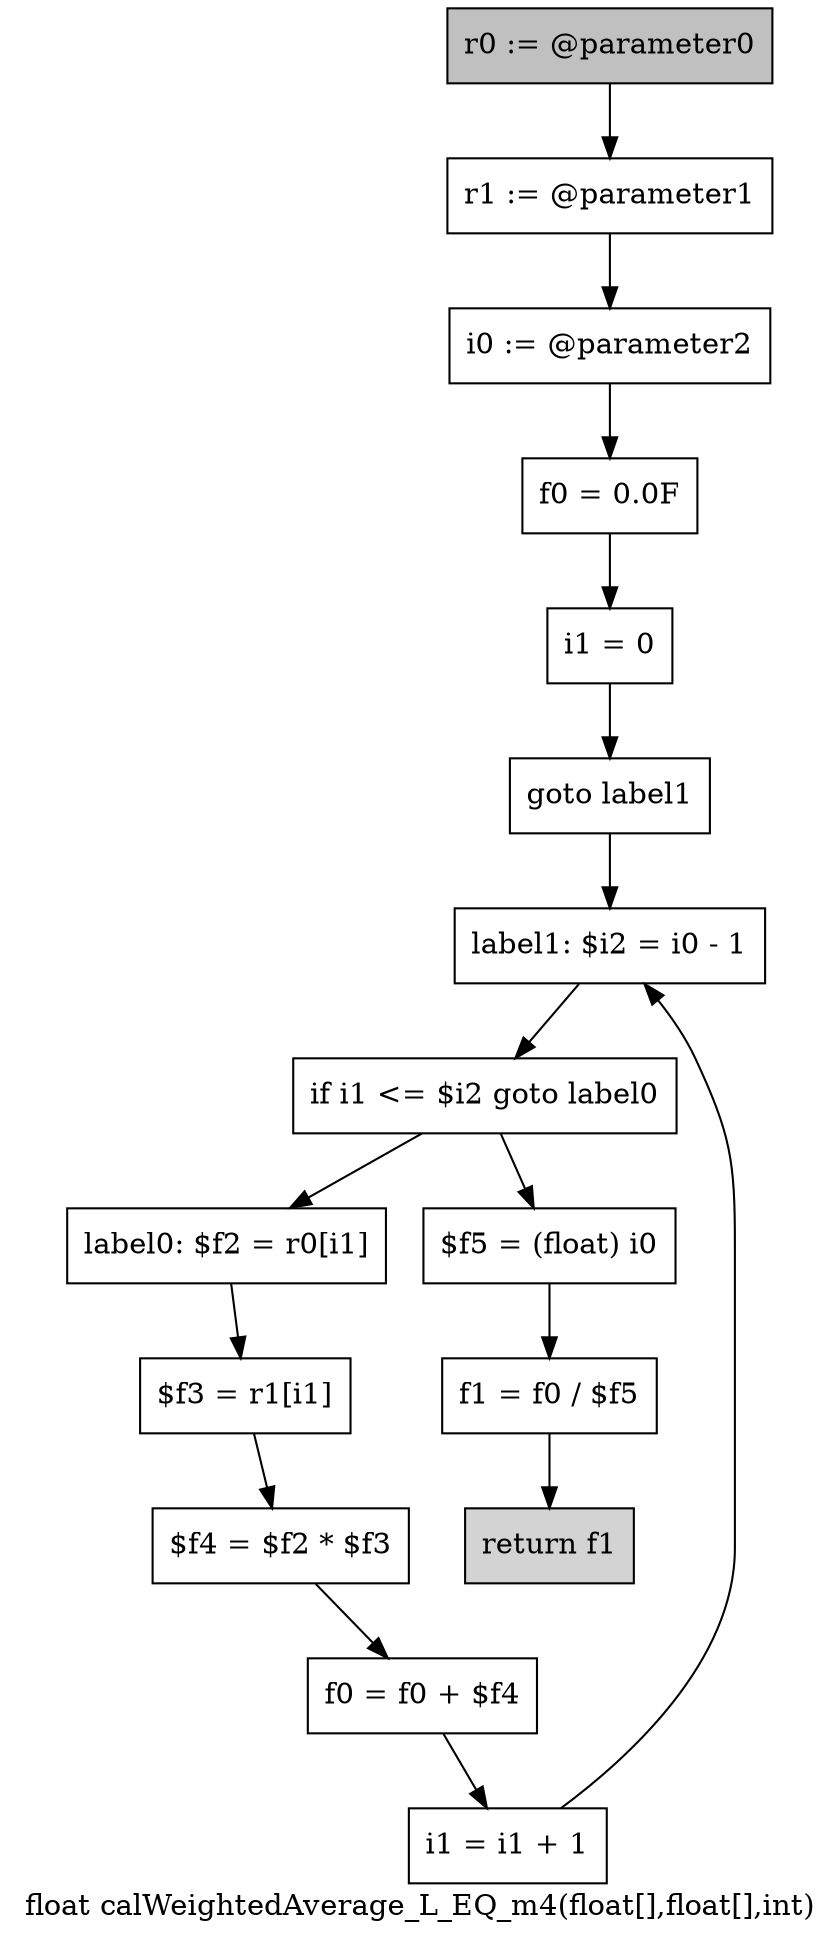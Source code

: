digraph "float calWeightedAverage_L_EQ_m4(float[],float[],int)" {
    label="float calWeightedAverage_L_EQ_m4(float[],float[],int)";
    node [shape=box];
    "0" [style=filled,fillcolor=gray,label="r0 := @parameter0",];
    "1" [label="r1 := @parameter1",];
    "0"->"1";
    "2" [label="i0 := @parameter2",];
    "1"->"2";
    "3" [label="f0 = 0.0F",];
    "2"->"3";
    "4" [label="i1 = 0",];
    "3"->"4";
    "5" [label="goto label1",];
    "4"->"5";
    "11" [label="label1: $i2 = i0 - 1",];
    "5"->"11";
    "6" [label="label0: $f2 = r0[i1]",];
    "7" [label="$f3 = r1[i1]",];
    "6"->"7";
    "8" [label="$f4 = $f2 * $f3",];
    "7"->"8";
    "9" [label="f0 = f0 + $f4",];
    "8"->"9";
    "10" [label="i1 = i1 + 1",];
    "9"->"10";
    "10"->"11";
    "12" [label="if i1 <= $i2 goto label0",];
    "11"->"12";
    "12"->"6";
    "13" [label="$f5 = (float) i0",];
    "12"->"13";
    "14" [label="f1 = f0 / $f5",];
    "13"->"14";
    "15" [style=filled,fillcolor=lightgray,label="return f1",];
    "14"->"15";
}
